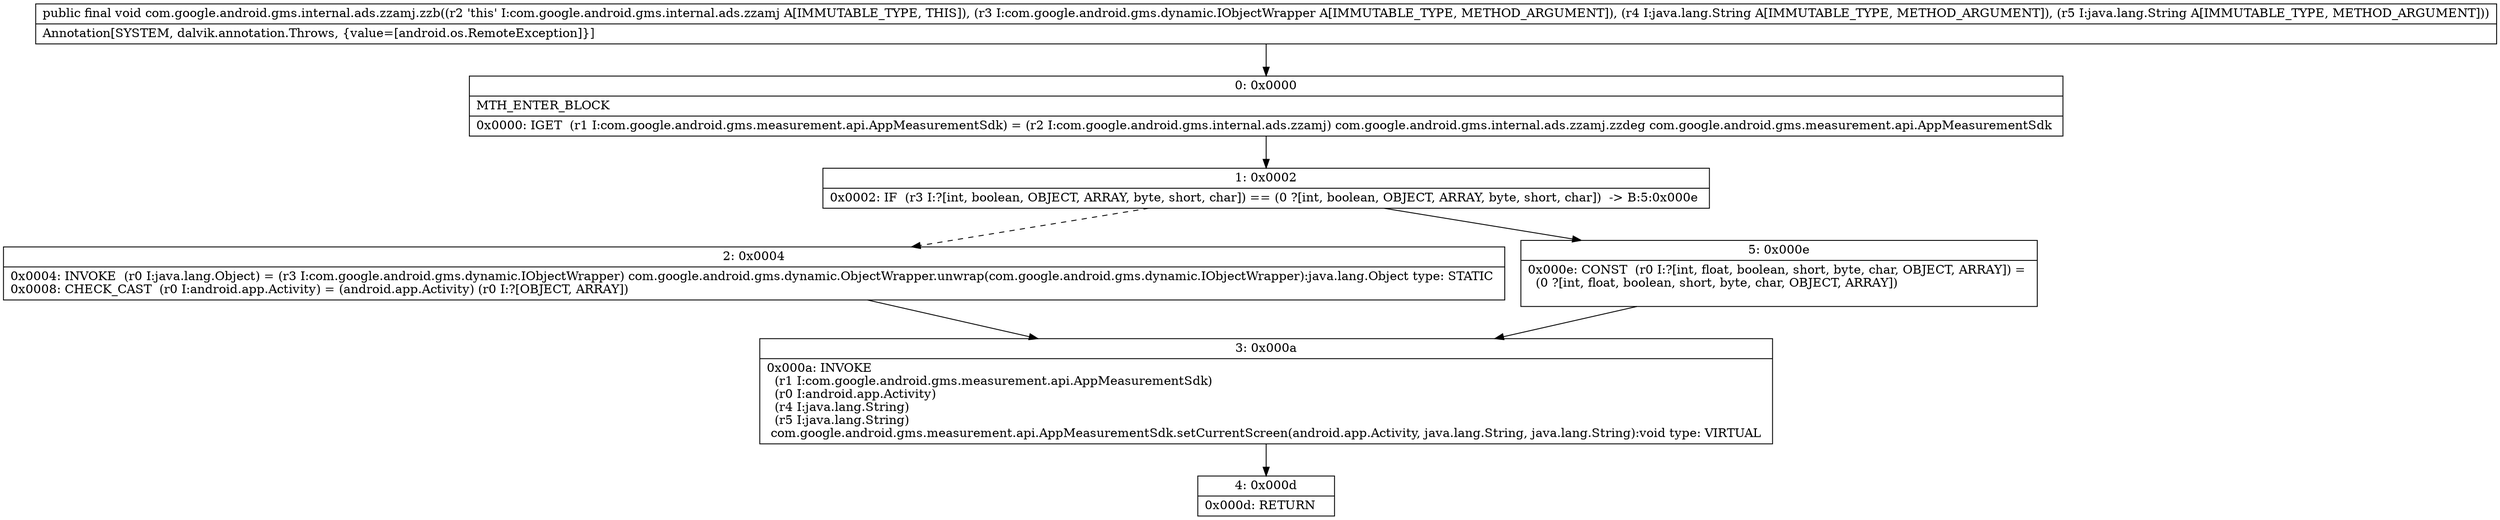 digraph "CFG forcom.google.android.gms.internal.ads.zzamj.zzb(Lcom\/google\/android\/gms\/dynamic\/IObjectWrapper;Ljava\/lang\/String;Ljava\/lang\/String;)V" {
Node_0 [shape=record,label="{0\:\ 0x0000|MTH_ENTER_BLOCK\l|0x0000: IGET  (r1 I:com.google.android.gms.measurement.api.AppMeasurementSdk) = (r2 I:com.google.android.gms.internal.ads.zzamj) com.google.android.gms.internal.ads.zzamj.zzdeg com.google.android.gms.measurement.api.AppMeasurementSdk \l}"];
Node_1 [shape=record,label="{1\:\ 0x0002|0x0002: IF  (r3 I:?[int, boolean, OBJECT, ARRAY, byte, short, char]) == (0 ?[int, boolean, OBJECT, ARRAY, byte, short, char])  \-\> B:5:0x000e \l}"];
Node_2 [shape=record,label="{2\:\ 0x0004|0x0004: INVOKE  (r0 I:java.lang.Object) = (r3 I:com.google.android.gms.dynamic.IObjectWrapper) com.google.android.gms.dynamic.ObjectWrapper.unwrap(com.google.android.gms.dynamic.IObjectWrapper):java.lang.Object type: STATIC \l0x0008: CHECK_CAST  (r0 I:android.app.Activity) = (android.app.Activity) (r0 I:?[OBJECT, ARRAY]) \l}"];
Node_3 [shape=record,label="{3\:\ 0x000a|0x000a: INVOKE  \l  (r1 I:com.google.android.gms.measurement.api.AppMeasurementSdk)\l  (r0 I:android.app.Activity)\l  (r4 I:java.lang.String)\l  (r5 I:java.lang.String)\l com.google.android.gms.measurement.api.AppMeasurementSdk.setCurrentScreen(android.app.Activity, java.lang.String, java.lang.String):void type: VIRTUAL \l}"];
Node_4 [shape=record,label="{4\:\ 0x000d|0x000d: RETURN   \l}"];
Node_5 [shape=record,label="{5\:\ 0x000e|0x000e: CONST  (r0 I:?[int, float, boolean, short, byte, char, OBJECT, ARRAY]) = \l  (0 ?[int, float, boolean, short, byte, char, OBJECT, ARRAY])\l \l}"];
MethodNode[shape=record,label="{public final void com.google.android.gms.internal.ads.zzamj.zzb((r2 'this' I:com.google.android.gms.internal.ads.zzamj A[IMMUTABLE_TYPE, THIS]), (r3 I:com.google.android.gms.dynamic.IObjectWrapper A[IMMUTABLE_TYPE, METHOD_ARGUMENT]), (r4 I:java.lang.String A[IMMUTABLE_TYPE, METHOD_ARGUMENT]), (r5 I:java.lang.String A[IMMUTABLE_TYPE, METHOD_ARGUMENT]))  | Annotation[SYSTEM, dalvik.annotation.Throws, \{value=[android.os.RemoteException]\}]\l}"];
MethodNode -> Node_0;
Node_0 -> Node_1;
Node_1 -> Node_2[style=dashed];
Node_1 -> Node_5;
Node_2 -> Node_3;
Node_3 -> Node_4;
Node_5 -> Node_3;
}

